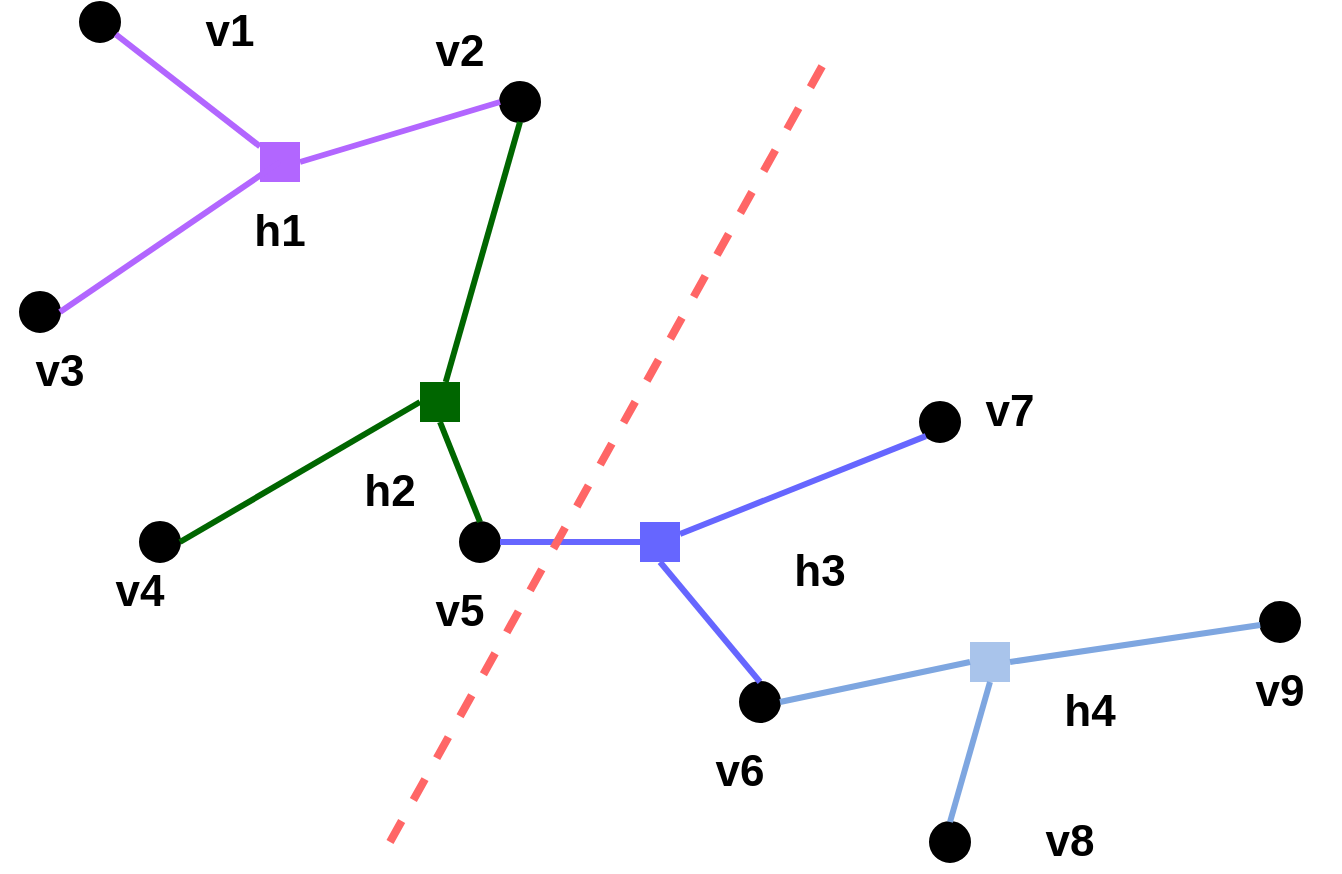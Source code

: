 <mxfile version="28.0.9">
  <diagram name="第 1 页" id="iBR2-T5VVt_nViyxCtrr">
    <mxGraphModel dx="2099" dy="1209" grid="1" gridSize="10" guides="1" tooltips="1" connect="1" arrows="1" fold="1" page="1" pageScale="1" pageWidth="670" pageHeight="440" math="0" shadow="0">
      <root>
        <mxCell id="0" />
        <mxCell id="1" parent="0" />
        <mxCell id="2VShatTd_kUxXyi7LJvt-7" value="" style="ellipse;whiteSpace=wrap;html=1;aspect=fixed;fillColor=#000000;" parent="1" vertex="1">
          <mxGeometry x="465" y="414" width="20" height="20" as="geometry" />
        </mxCell>
        <mxCell id="2VShatTd_kUxXyi7LJvt-8" value="" style="ellipse;whiteSpace=wrap;html=1;aspect=fixed;fillColor=#000000;" parent="1" vertex="1">
          <mxGeometry x="370" y="344" width="20" height="20" as="geometry" />
        </mxCell>
        <mxCell id="2VShatTd_kUxXyi7LJvt-12" value="" style="ellipse;whiteSpace=wrap;html=1;aspect=fixed;fillColor=#000000;" parent="1" vertex="1">
          <mxGeometry x="460" y="204" width="20" height="20" as="geometry" />
        </mxCell>
        <mxCell id="2VShatTd_kUxXyi7LJvt-13" value="" style="ellipse;whiteSpace=wrap;html=1;aspect=fixed;fillColor=#000000;" parent="1" vertex="1">
          <mxGeometry x="230" y="264" width="20" height="20" as="geometry" />
        </mxCell>
        <mxCell id="2VShatTd_kUxXyi7LJvt-14" value="" style="ellipse;whiteSpace=wrap;html=1;aspect=fixed;fillColor=#000000;" parent="1" vertex="1">
          <mxGeometry x="250" y="44" width="20" height="20" as="geometry" />
        </mxCell>
        <mxCell id="2VShatTd_kUxXyi7LJvt-15" value="" style="ellipse;whiteSpace=wrap;html=1;aspect=fixed;fillColor=#000000;" parent="1" vertex="1">
          <mxGeometry x="40" y="4" width="20" height="20" as="geometry" />
        </mxCell>
        <mxCell id="2VShatTd_kUxXyi7LJvt-16" value="" style="ellipse;whiteSpace=wrap;html=1;aspect=fixed;fillColor=#000000;" parent="1" vertex="1">
          <mxGeometry x="630" y="304" width="20" height="20" as="geometry" />
        </mxCell>
        <mxCell id="2VShatTd_kUxXyi7LJvt-17" value="" style="ellipse;whiteSpace=wrap;html=1;aspect=fixed;fillColor=#000000;" parent="1" vertex="1">
          <mxGeometry x="70" y="264" width="20" height="20" as="geometry" />
        </mxCell>
        <mxCell id="2VShatTd_kUxXyi7LJvt-18" value="" style="ellipse;whiteSpace=wrap;html=1;aspect=fixed;fillColor=#000000;" parent="1" vertex="1">
          <mxGeometry x="10" y="149" width="20" height="20" as="geometry" />
        </mxCell>
        <mxCell id="2VShatTd_kUxXyi7LJvt-21" value="&lt;b&gt;&lt;font style=&quot;font-size: 22px;&quot;&gt;v7&lt;/font&gt;&lt;/b&gt;" style="text;html=1;align=center;verticalAlign=middle;whiteSpace=wrap;rounded=0;" parent="1" vertex="1">
          <mxGeometry x="475" y="194" width="60" height="30" as="geometry" />
        </mxCell>
        <mxCell id="2VShatTd_kUxXyi7LJvt-23" value="&lt;b&gt;&lt;font style=&quot;font-size: 22px;&quot;&gt;v5&lt;/font&gt;&lt;/b&gt;" style="text;html=1;align=center;verticalAlign=middle;whiteSpace=wrap;rounded=0;" parent="1" vertex="1">
          <mxGeometry x="200" y="294" width="60" height="30" as="geometry" />
        </mxCell>
        <mxCell id="2VShatTd_kUxXyi7LJvt-24" value="&lt;b&gt;&lt;font style=&quot;font-size: 22px;&quot;&gt;v6&lt;/font&gt;&lt;/b&gt;" style="text;html=1;align=center;verticalAlign=middle;whiteSpace=wrap;rounded=0;" parent="1" vertex="1">
          <mxGeometry x="340" y="374" width="60" height="30" as="geometry" />
        </mxCell>
        <mxCell id="2VShatTd_kUxXyi7LJvt-25" value="&lt;b&gt;&lt;font style=&quot;font-size: 22px;&quot;&gt;v4&lt;/font&gt;&lt;/b&gt;" style="text;html=1;align=center;verticalAlign=middle;whiteSpace=wrap;rounded=0;" parent="1" vertex="1">
          <mxGeometry x="40" y="284" width="60" height="30" as="geometry" />
        </mxCell>
        <mxCell id="2VShatTd_kUxXyi7LJvt-26" value="&lt;b&gt;&lt;font style=&quot;font-size: 22px;&quot;&gt;v2&lt;/font&gt;&lt;/b&gt;" style="text;html=1;align=center;verticalAlign=middle;whiteSpace=wrap;rounded=0;" parent="1" vertex="1">
          <mxGeometry x="200" y="14" width="60" height="30" as="geometry" />
        </mxCell>
        <mxCell id="2VShatTd_kUxXyi7LJvt-27" value="&lt;b&gt;&lt;font style=&quot;font-size: 22px;&quot;&gt;v1&lt;/font&gt;&lt;/b&gt;" style="text;html=1;align=center;verticalAlign=middle;whiteSpace=wrap;rounded=0;" parent="1" vertex="1">
          <mxGeometry x="85" y="4" width="60" height="30" as="geometry" />
        </mxCell>
        <mxCell id="2VShatTd_kUxXyi7LJvt-28" value="&lt;b&gt;&lt;font style=&quot;font-size: 22px;&quot;&gt;v8&lt;/font&gt;&lt;/b&gt;" style="text;html=1;align=center;verticalAlign=middle;whiteSpace=wrap;rounded=0;" parent="1" vertex="1">
          <mxGeometry x="505" y="409" width="60" height="30" as="geometry" />
        </mxCell>
        <mxCell id="2VShatTd_kUxXyi7LJvt-29" value="&lt;b&gt;&lt;font style=&quot;font-size: 22px;&quot;&gt;v3&lt;/font&gt;&lt;/b&gt;" style="text;html=1;align=center;verticalAlign=middle;whiteSpace=wrap;rounded=0;" parent="1" vertex="1">
          <mxGeometry y="174" width="60" height="30" as="geometry" />
        </mxCell>
        <mxCell id="2VShatTd_kUxXyi7LJvt-30" value="&lt;b&gt;&lt;font style=&quot;font-size: 22px;&quot;&gt;v9&lt;/font&gt;&lt;/b&gt;" style="text;html=1;align=center;verticalAlign=middle;whiteSpace=wrap;rounded=0;" parent="1" vertex="1">
          <mxGeometry x="610" y="334" width="60" height="30" as="geometry" />
        </mxCell>
        <mxCell id="gaZ839_uS6qOiYhNtBem-1" value="" style="whiteSpace=wrap;html=1;aspect=fixed;strokeColor=none;fillColor=#B266FF;" vertex="1" parent="1">
          <mxGeometry x="130" y="74" width="20" height="20" as="geometry" />
        </mxCell>
        <mxCell id="gaZ839_uS6qOiYhNtBem-3" value="" style="endArrow=none;html=1;rounded=0;entryX=1;entryY=0.5;entryDx=0;entryDy=0;strokeWidth=3;strokeColor=light-dark(#b266ff, #ededed);exitX=0;exitY=0.5;exitDx=0;exitDy=0;" edge="1" parent="1" source="2VShatTd_kUxXyi7LJvt-14" target="gaZ839_uS6qOiYhNtBem-1">
          <mxGeometry width="50" height="50" relative="1" as="geometry">
            <mxPoint x="260" y="54" as="sourcePoint" />
            <mxPoint x="830" y="334" as="targetPoint" />
          </mxGeometry>
        </mxCell>
        <mxCell id="gaZ839_uS6qOiYhNtBem-4" value="" style="endArrow=none;html=1;rounded=0;strokeWidth=3;strokeColor=light-dark(#b266ff, #ededed);" edge="1" parent="1" source="gaZ839_uS6qOiYhNtBem-1" target="2VShatTd_kUxXyi7LJvt-15">
          <mxGeometry width="50" height="50" relative="1" as="geometry">
            <mxPoint x="320" y="134" as="sourcePoint" />
            <mxPoint x="358" y="187" as="targetPoint" />
          </mxGeometry>
        </mxCell>
        <mxCell id="gaZ839_uS6qOiYhNtBem-6" value="" style="whiteSpace=wrap;html=1;aspect=fixed;strokeColor=none;fillColor=#006600;" vertex="1" parent="1">
          <mxGeometry x="210" y="194" width="20" height="20" as="geometry" />
        </mxCell>
        <mxCell id="gaZ839_uS6qOiYhNtBem-7" value="" style="endArrow=none;html=1;rounded=0;strokeWidth=3;strokeColor=light-dark(#006600,#EDEDED);" edge="1" parent="1" source="gaZ839_uS6qOiYhNtBem-6">
          <mxGeometry width="50" height="50" relative="1" as="geometry">
            <mxPoint x="347" y="74" as="sourcePoint" />
            <mxPoint x="260" y="64" as="targetPoint" />
          </mxGeometry>
        </mxCell>
        <mxCell id="gaZ839_uS6qOiYhNtBem-8" value="" style="endArrow=none;html=1;rounded=0;exitX=0.5;exitY=1;exitDx=0;exitDy=0;entryX=0.5;entryY=0;entryDx=0;entryDy=0;strokeWidth=3;strokeColor=light-dark(#006600,#EDEDED);" edge="1" parent="1" source="gaZ839_uS6qOiYhNtBem-6" target="2VShatTd_kUxXyi7LJvt-13">
          <mxGeometry width="50" height="50" relative="1" as="geometry">
            <mxPoint x="250" y="224" as="sourcePoint" />
            <mxPoint x="287" y="94" as="targetPoint" />
          </mxGeometry>
        </mxCell>
        <mxCell id="gaZ839_uS6qOiYhNtBem-9" value="" style="endArrow=none;html=1;rounded=0;exitX=0;exitY=0.5;exitDx=0;exitDy=0;entryX=1;entryY=0.5;entryDx=0;entryDy=0;strokeWidth=3;strokeColor=light-dark(#006600,#EDEDED);" edge="1" parent="1" source="gaZ839_uS6qOiYhNtBem-6" target="2VShatTd_kUxXyi7LJvt-17">
          <mxGeometry width="50" height="50" relative="1" as="geometry">
            <mxPoint x="250" y="244" as="sourcePoint" />
            <mxPoint x="250" y="364" as="targetPoint" />
          </mxGeometry>
        </mxCell>
        <mxCell id="gaZ839_uS6qOiYhNtBem-10" value="" style="whiteSpace=wrap;html=1;aspect=fixed;strokeColor=none;fillColor=#6666FF;" vertex="1" parent="1">
          <mxGeometry x="320" y="264" width="20" height="20" as="geometry" />
        </mxCell>
        <mxCell id="gaZ839_uS6qOiYhNtBem-11" value="" style="endArrow=none;html=1;rounded=0;exitX=0;exitY=0.5;exitDx=0;exitDy=0;entryX=1;entryY=0.5;entryDx=0;entryDy=0;strokeWidth=3;strokeColor=#6666FF;" edge="1" parent="1" source="gaZ839_uS6qOiYhNtBem-10" target="2VShatTd_kUxXyi7LJvt-13">
          <mxGeometry width="50" height="50" relative="1" as="geometry">
            <mxPoint x="210" y="204" as="sourcePoint" />
            <mxPoint x="230" y="254" as="targetPoint" />
          </mxGeometry>
        </mxCell>
        <mxCell id="gaZ839_uS6qOiYhNtBem-12" value="" style="endArrow=none;html=1;rounded=0;exitX=0;exitY=1;exitDx=0;exitDy=0;strokeWidth=3;strokeColor=#6666FF;" edge="1" parent="1" source="2VShatTd_kUxXyi7LJvt-12" target="gaZ839_uS6qOiYhNtBem-10">
          <mxGeometry width="50" height="50" relative="1" as="geometry">
            <mxPoint x="420" y="274" as="sourcePoint" />
            <mxPoint x="350" y="274" as="targetPoint" />
          </mxGeometry>
        </mxCell>
        <mxCell id="gaZ839_uS6qOiYhNtBem-13" value="" style="endArrow=none;html=1;rounded=0;entryX=0.5;entryY=1;entryDx=0;entryDy=0;exitX=0.5;exitY=0;exitDx=0;exitDy=0;strokeWidth=3;strokeColor=#6666FF;" edge="1" parent="1" source="2VShatTd_kUxXyi7LJvt-8" target="gaZ839_uS6qOiYhNtBem-10">
          <mxGeometry width="50" height="50" relative="1" as="geometry">
            <mxPoint x="330" y="364" as="sourcePoint" />
            <mxPoint x="340" y="313" as="targetPoint" />
          </mxGeometry>
        </mxCell>
        <mxCell id="gaZ839_uS6qOiYhNtBem-14" value="" style="whiteSpace=wrap;html=1;aspect=fixed;strokeColor=none;fillColor=#A9C4EB;" vertex="1" parent="1">
          <mxGeometry x="485" y="324" width="20" height="20" as="geometry" />
        </mxCell>
        <mxCell id="gaZ839_uS6qOiYhNtBem-15" value="" style="endArrow=none;html=1;rounded=0;entryX=0;entryY=0.5;entryDx=0;entryDy=0;exitX=1;exitY=0.5;exitDx=0;exitDy=0;strokeWidth=3;strokeColor=#7EA6E0;" edge="1" parent="1" source="2VShatTd_kUxXyi7LJvt-8" target="gaZ839_uS6qOiYhNtBem-14">
          <mxGeometry width="50" height="50" relative="1" as="geometry">
            <mxPoint x="350" y="404" as="sourcePoint" />
            <mxPoint x="350" y="324" as="targetPoint" />
          </mxGeometry>
        </mxCell>
        <mxCell id="gaZ839_uS6qOiYhNtBem-19" value="" style="endArrow=none;html=1;rounded=0;entryX=0.5;entryY=0;entryDx=0;entryDy=0;exitX=0.5;exitY=1;exitDx=0;exitDy=0;strokeWidth=3;strokeColor=#7EA6E0;" edge="1" parent="1" source="gaZ839_uS6qOiYhNtBem-14" target="2VShatTd_kUxXyi7LJvt-7">
          <mxGeometry width="50" height="50" relative="1" as="geometry">
            <mxPoint x="480" y="364" as="sourcePoint" />
            <mxPoint x="575" y="344" as="targetPoint" />
          </mxGeometry>
        </mxCell>
        <mxCell id="gaZ839_uS6qOiYhNtBem-20" value="" style="endArrow=none;html=1;rounded=0;entryX=1;entryY=0.5;entryDx=0;entryDy=0;strokeWidth=3;strokeColor=#7EA6E0;" edge="1" parent="1" source="2VShatTd_kUxXyi7LJvt-16" target="gaZ839_uS6qOiYhNtBem-14">
          <mxGeometry width="50" height="50" relative="1" as="geometry">
            <mxPoint x="540" y="354" as="sourcePoint" />
            <mxPoint x="520" y="424" as="targetPoint" />
          </mxGeometry>
        </mxCell>
        <mxCell id="gaZ839_uS6qOiYhNtBem-21" value="" style="endArrow=none;html=1;rounded=0;entryX=1;entryY=0.5;entryDx=0;entryDy=0;strokeWidth=3;strokeColor=light-dark(#b266ff, #ededed);" edge="1" parent="1" target="2VShatTd_kUxXyi7LJvt-18">
          <mxGeometry width="50" height="50" relative="1" as="geometry">
            <mxPoint x="140" y="84" as="sourcePoint" />
            <mxPoint x="80" y="34" as="targetPoint" />
          </mxGeometry>
        </mxCell>
        <mxCell id="gaZ839_uS6qOiYhNtBem-22" value="" style="endArrow=none;dashed=1;html=1;rounded=0;strokeWidth=4;strokeColor=#FF6666;" edge="1" parent="1">
          <mxGeometry width="50" height="50" relative="1" as="geometry">
            <mxPoint x="195" y="424" as="sourcePoint" />
            <mxPoint x="415" y="29" as="targetPoint" />
          </mxGeometry>
        </mxCell>
        <mxCell id="gaZ839_uS6qOiYhNtBem-25" value="&lt;b&gt;&lt;font style=&quot;font-size: 22px;&quot;&gt;h1&lt;/font&gt;&lt;/b&gt;" style="text;html=1;align=center;verticalAlign=middle;whiteSpace=wrap;rounded=0;" vertex="1" parent="1">
          <mxGeometry x="110" y="104" width="60" height="30" as="geometry" />
        </mxCell>
        <mxCell id="gaZ839_uS6qOiYhNtBem-26" value="&lt;b&gt;&lt;font style=&quot;font-size: 22px;&quot;&gt;h2&lt;/font&gt;&lt;/b&gt;" style="text;html=1;align=center;verticalAlign=middle;whiteSpace=wrap;rounded=0;" vertex="1" parent="1">
          <mxGeometry x="165" y="234" width="60" height="30" as="geometry" />
        </mxCell>
        <mxCell id="gaZ839_uS6qOiYhNtBem-27" value="&lt;b&gt;&lt;font style=&quot;font-size: 22px;&quot;&gt;h3&lt;/font&gt;&lt;/b&gt;" style="text;html=1;align=center;verticalAlign=middle;whiteSpace=wrap;rounded=0;" vertex="1" parent="1">
          <mxGeometry x="380" y="274" width="60" height="30" as="geometry" />
        </mxCell>
        <mxCell id="gaZ839_uS6qOiYhNtBem-28" value="&lt;b&gt;&lt;font style=&quot;font-size: 22px;&quot;&gt;h4&lt;/font&gt;&lt;/b&gt;" style="text;html=1;align=center;verticalAlign=middle;whiteSpace=wrap;rounded=0;" vertex="1" parent="1">
          <mxGeometry x="515" y="344" width="60" height="30" as="geometry" />
        </mxCell>
      </root>
    </mxGraphModel>
  </diagram>
</mxfile>
